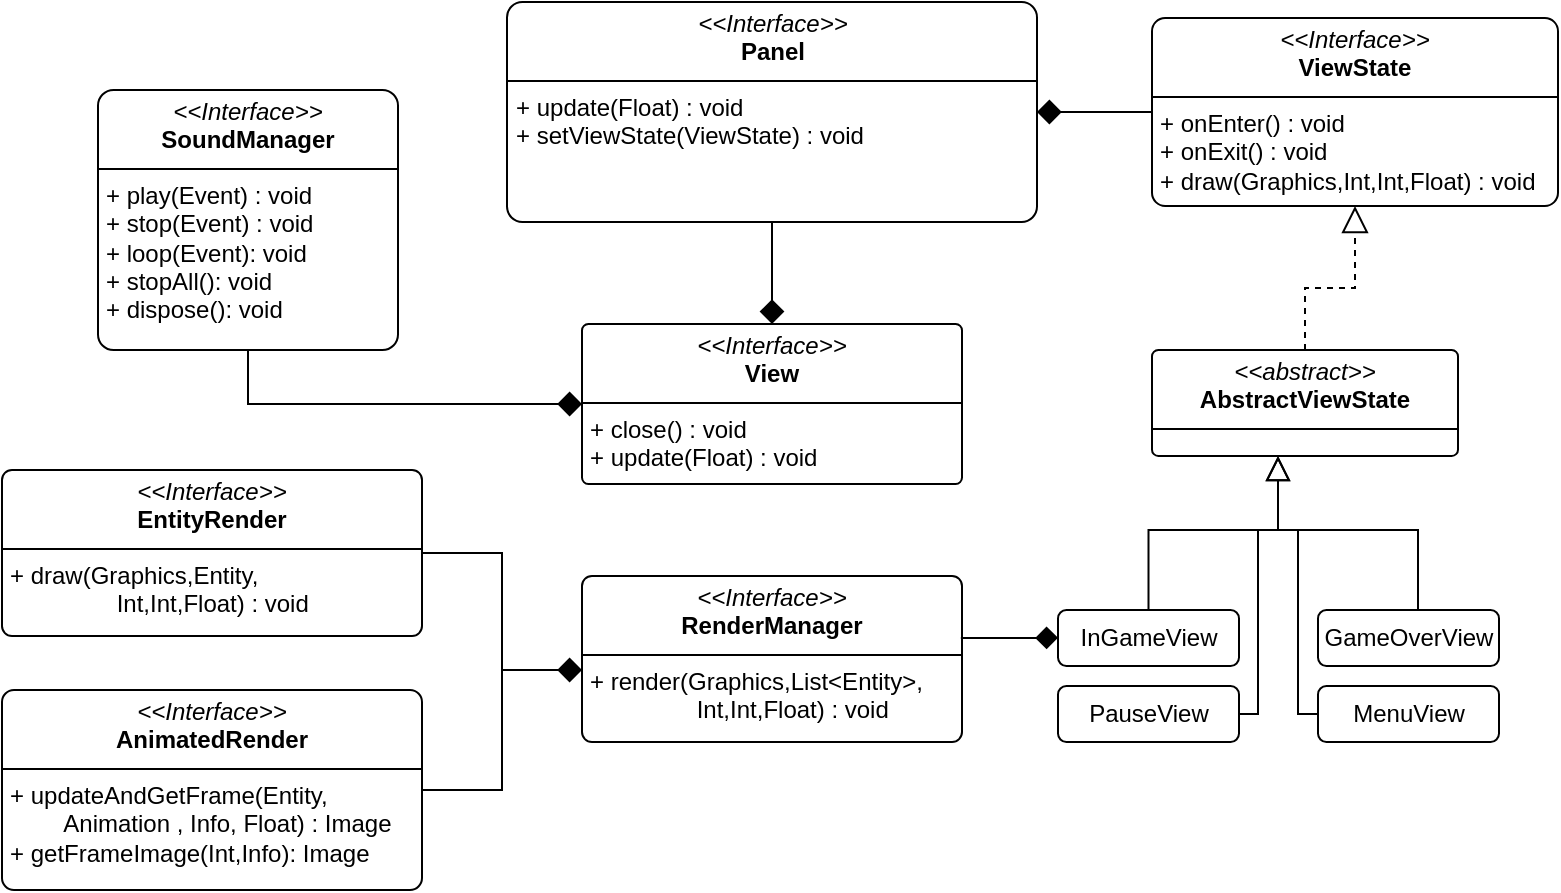 <mxfile version="28.0.4">
  <diagram name="View Interfaces UML" id="v1">
    <mxGraphModel dx="2982" dy="1019" grid="1" gridSize="10" guides="1" tooltips="1" connect="1" arrows="1" fold="1" page="1" pageScale="1" pageWidth="827" pageHeight="1169" math="0" shadow="0">
      <root>
        <mxCell id="0" />
        <mxCell id="1" parent="0" />
        <mxCell id="th7fd5ovUdhD5Mqq8RVe-1" value="&lt;p style=&quot;margin:0px;margin-top:4px;text-align:center;&quot;&gt;&lt;i&gt;&amp;lt;&amp;lt;Interface&amp;gt;&amp;gt;&lt;/i&gt;&lt;br&gt;&lt;b&gt;View&lt;/b&gt;&lt;/p&gt;&lt;hr size=&quot;1&quot; style=&quot;border-style:solid;&quot;&gt;&lt;p style=&quot;margin:0px;margin-left:4px;&quot;&gt;&lt;span style=&quot;text-align: center; background-color: transparent; color: light-dark(rgb(0, 0, 0), rgb(255, 255, 255));&quot;&gt;+ close() : void&lt;/span&gt;&lt;/p&gt;&lt;p style=&quot;margin:0px;margin-left:4px;&quot;&gt;&lt;span style=&quot;background-color: transparent; color: light-dark(rgb(0, 0, 0), rgb(255, 255, 255));&quot;&gt;+ update(Float) : void&lt;/span&gt;&lt;/p&gt;" style="verticalAlign=top;align=left;overflow=fill;html=1;whiteSpace=wrap;rounded=1;arcSize=4;" vertex="1" parent="1">
          <mxGeometry x="32" y="291" width="190" height="80" as="geometry" />
        </mxCell>
        <mxCell id="th7fd5ovUdhD5Mqq8RVe-24" style="edgeStyle=orthogonalEdgeStyle;rounded=0;orthogonalLoop=1;jettySize=auto;html=1;entryX=0.5;entryY=1;entryDx=0;entryDy=0;dashed=1;endArrow=block;endFill=0;endSize=11;" edge="1" parent="1" source="th7fd5ovUdhD5Mqq8RVe-3" target="th7fd5ovUdhD5Mqq8RVe-19">
          <mxGeometry relative="1" as="geometry" />
        </mxCell>
        <mxCell id="th7fd5ovUdhD5Mqq8RVe-3" value="&lt;p style=&quot;margin:0px;margin-top:4px;text-align:center;&quot;&gt;&lt;i&gt;&amp;lt;&amp;lt;abstract&amp;gt;&amp;gt;&lt;/i&gt;&lt;br&gt;&lt;b&gt;AbstractViewState&lt;/b&gt;&lt;/p&gt;&lt;hr size=&quot;1&quot; style=&quot;border-style:solid;&quot;&gt;&lt;p style=&quot;margin:0px;margin-left:4px;&quot;&gt;&lt;br&gt;&lt;/p&gt;" style="verticalAlign=top;align=left;overflow=fill;html=1;whiteSpace=wrap;rounded=1;arcSize=6;" vertex="1" parent="1">
          <mxGeometry x="317" y="304" width="153" height="53" as="geometry" />
        </mxCell>
        <mxCell id="th7fd5ovUdhD5Mqq8RVe-7" value="&lt;p style=&quot;margin:0px;margin-top:4px;text-align:center;&quot;&gt;&lt;i&gt;&amp;lt;&amp;lt;Interface&amp;gt;&amp;gt;&lt;/i&gt;&lt;br&gt;&lt;b&gt;RenderManager&lt;/b&gt;&lt;/p&gt;&lt;hr size=&quot;1&quot; style=&quot;border-style:solid;&quot;&gt;&lt;p style=&quot;margin:0px;margin-left:4px;&quot;&gt;&lt;span style=&quot;text-align: center;&quot;&gt;+ render(Graphics,List&amp;lt;Entity&amp;gt;, &lt;span style=&quot;white-space: pre;&quot;&gt;&#x9;&lt;/span&gt;&lt;span style=&quot;white-space: pre;&quot;&gt;&#x9;&lt;/span&gt;Int,Int,Float) : void&lt;/span&gt;&lt;br&gt;&lt;/p&gt;" style="verticalAlign=top;align=left;overflow=fill;html=1;whiteSpace=wrap;rounded=1;arcSize=6;" vertex="1" parent="1">
          <mxGeometry x="32" y="417" width="190" height="83" as="geometry" />
        </mxCell>
        <mxCell id="th7fd5ovUdhD5Mqq8RVe-10" style="edgeStyle=orthogonalEdgeStyle;rounded=0;orthogonalLoop=1;jettySize=auto;html=1;exitX=0.5;exitY=1;exitDx=0;exitDy=0;entryX=0.5;entryY=0;entryDx=0;entryDy=0;endSize=10;endArrow=diamond;endFill=1;" edge="1" parent="1" source="th7fd5ovUdhD5Mqq8RVe-11" target="th7fd5ovUdhD5Mqq8RVe-1">
          <mxGeometry relative="1" as="geometry" />
        </mxCell>
        <mxCell id="th7fd5ovUdhD5Mqq8RVe-11" value="&lt;p style=&quot;margin:0px;margin-top:4px;text-align:center;&quot;&gt;&lt;i&gt;&amp;lt;&amp;lt;Interface&amp;gt;&amp;gt;&lt;/i&gt;&lt;br&gt;&lt;b&gt;Panel&lt;/b&gt;&lt;/p&gt;&lt;hr size=&quot;1&quot; style=&quot;border-style:solid;&quot;&gt;&lt;p style=&quot;margin:0px;margin-left:4px;&quot;&gt;&lt;span style=&quot;text-align: center;&quot;&gt;+ update(Float) : void&lt;/span&gt;&lt;br style=&quot;text-align: center;&quot;&gt;&lt;span style=&quot;text-align: center;&quot;&gt;+ setViewState(ViewState) : void&lt;/span&gt;&lt;/p&gt;" style="verticalAlign=top;align=left;overflow=fill;html=1;whiteSpace=wrap;rounded=1;arcSize=7;" vertex="1" parent="1">
          <mxGeometry x="-5.5" y="130" width="265" height="110" as="geometry" />
        </mxCell>
        <mxCell id="th7fd5ovUdhD5Mqq8RVe-14" style="edgeStyle=orthogonalEdgeStyle;rounded=0;orthogonalLoop=1;jettySize=auto;html=1;exitX=0.5;exitY=1;exitDx=0;exitDy=0;entryX=0;entryY=0.5;entryDx=0;entryDy=0;endSize=10;endArrow=diamond;endFill=1;" edge="1" parent="1" source="th7fd5ovUdhD5Mqq8RVe-22" target="th7fd5ovUdhD5Mqq8RVe-1">
          <mxGeometry relative="1" as="geometry">
            <mxPoint x="-103" y="331" as="sourcePoint" />
          </mxGeometry>
        </mxCell>
        <mxCell id="th7fd5ovUdhD5Mqq8RVe-18" style="edgeStyle=orthogonalEdgeStyle;rounded=0;orthogonalLoop=1;jettySize=auto;html=1;exitX=0;exitY=0.5;exitDx=0;exitDy=0;entryX=1;entryY=0.5;entryDx=0;entryDy=0;endSize=10;endArrow=diamond;endFill=1;" edge="1" parent="1" source="th7fd5ovUdhD5Mqq8RVe-19" target="th7fd5ovUdhD5Mqq8RVe-11">
          <mxGeometry relative="1" as="geometry" />
        </mxCell>
        <mxCell id="th7fd5ovUdhD5Mqq8RVe-19" value="&lt;p style=&quot;margin:0px;margin-top:4px;text-align:center;&quot;&gt;&lt;i&gt;&amp;lt;&amp;lt;Interface&amp;gt;&amp;gt;&lt;/i&gt;&lt;br&gt;&lt;b&gt;ViewState&lt;/b&gt;&lt;/p&gt;&lt;hr size=&quot;1&quot; style=&quot;border-style:solid;&quot;&gt;&lt;p style=&quot;margin:0px;margin-left:4px;&quot;&gt;&lt;span style=&quot;text-align: center;&quot;&gt;+ onEnter() : void&lt;/span&gt;&lt;br style=&quot;text-align: center;&quot;&gt;&lt;span style=&quot;text-align: center;&quot;&gt;+ onExit() : void&lt;/span&gt;&lt;br style=&quot;text-align: center;&quot;&gt;&lt;span style=&quot;text-align: center;&quot;&gt;+ draw(Graphics,Int,Int,Float) : void&lt;/span&gt;&lt;/p&gt;" style="verticalAlign=top;align=left;overflow=fill;html=1;whiteSpace=wrap;rounded=1;arcSize=7;" vertex="1" parent="1">
          <mxGeometry x="317" y="138" width="203" height="94" as="geometry" />
        </mxCell>
        <mxCell id="th7fd5ovUdhD5Mqq8RVe-22" value="&lt;p style=&quot;margin:0px;margin-top:4px;text-align:center;&quot;&gt;&lt;i&gt;&amp;lt;&amp;lt;Interface&amp;gt;&amp;gt;&lt;/i&gt;&lt;br&gt;&lt;b&gt;SoundManager&lt;/b&gt;&lt;/p&gt;&lt;hr size=&quot;1&quot; style=&quot;border-style:solid;&quot;&gt;&lt;p style=&quot;margin:0px;margin-left:4px;&quot;&gt;&lt;span style=&quot;text-align: center;&quot;&gt;+ play(Event) : void&lt;/span&gt;&lt;br style=&quot;text-align: center;&quot;&gt;&lt;span style=&quot;text-align: center;&quot;&gt;+ stop(Event) : void&lt;/span&gt;&lt;/p&gt;&lt;p style=&quot;margin:0px;margin-left:4px;&quot;&gt;&lt;span style=&quot;text-align: center;&quot;&gt;+ loop(Event): void&lt;/span&gt;&lt;/p&gt;&lt;p style=&quot;margin:0px;margin-left:4px;&quot;&gt;&lt;span style=&quot;text-align: center;&quot;&gt;+ stopAll(): void&lt;/span&gt;&lt;/p&gt;&lt;p style=&quot;margin:0px;margin-left:4px;&quot;&gt;&lt;span style=&quot;text-align: center;&quot;&gt;+ dispose(): void&lt;/span&gt;&lt;/p&gt;" style="verticalAlign=top;align=left;overflow=fill;html=1;whiteSpace=wrap;rounded=1;arcSize=6;" vertex="1" parent="1">
          <mxGeometry x="-210" y="174" width="150" height="130" as="geometry" />
        </mxCell>
        <mxCell id="th7fd5ovUdhD5Mqq8RVe-29" style="edgeStyle=orthogonalEdgeStyle;rounded=0;orthogonalLoop=1;jettySize=auto;html=1;endArrow=block;endFill=0;endSize=10;" edge="1" parent="1" source="th7fd5ovUdhD5Mqq8RVe-25" target="th7fd5ovUdhD5Mqq8RVe-3">
          <mxGeometry relative="1" as="geometry">
            <Array as="points">
              <mxPoint x="315" y="394" />
              <mxPoint x="380" y="394" />
            </Array>
          </mxGeometry>
        </mxCell>
        <mxCell id="th7fd5ovUdhD5Mqq8RVe-25" value="InGameView" style="html=1;whiteSpace=wrap;rounded=1;" vertex="1" parent="1">
          <mxGeometry x="270" y="434" width="90.5" height="28" as="geometry" />
        </mxCell>
        <mxCell id="th7fd5ovUdhD5Mqq8RVe-34" style="edgeStyle=orthogonalEdgeStyle;rounded=0;orthogonalLoop=1;jettySize=auto;html=1;endArrow=none;endFill=0;" edge="1" parent="1" source="th7fd5ovUdhD5Mqq8RVe-26">
          <mxGeometry relative="1" as="geometry">
            <mxPoint x="370" y="394" as="targetPoint" />
            <Array as="points">
              <mxPoint x="370" y="486" />
            </Array>
          </mxGeometry>
        </mxCell>
        <mxCell id="th7fd5ovUdhD5Mqq8RVe-26" value="PauseView" style="html=1;whiteSpace=wrap;rounded=1;" vertex="1" parent="1">
          <mxGeometry x="270" y="472" width="90.5" height="28" as="geometry" />
        </mxCell>
        <mxCell id="th7fd5ovUdhD5Mqq8RVe-33" style="edgeStyle=orthogonalEdgeStyle;rounded=0;orthogonalLoop=1;jettySize=auto;html=1;endArrow=none;endFill=0;" edge="1" parent="1" source="th7fd5ovUdhD5Mqq8RVe-27">
          <mxGeometry relative="1" as="geometry">
            <mxPoint x="380" y="384" as="targetPoint" />
            <Array as="points">
              <mxPoint x="390" y="486" />
              <mxPoint x="390" y="394" />
              <mxPoint x="380" y="394" />
            </Array>
          </mxGeometry>
        </mxCell>
        <mxCell id="th7fd5ovUdhD5Mqq8RVe-27" value="MenuView" style="html=1;whiteSpace=wrap;rounded=1;" vertex="1" parent="1">
          <mxGeometry x="400" y="472" width="90.5" height="28" as="geometry" />
        </mxCell>
        <mxCell id="th7fd5ovUdhD5Mqq8RVe-31" style="edgeStyle=orthogonalEdgeStyle;rounded=0;orthogonalLoop=1;jettySize=auto;html=1;endArrow=block;endFill=0;endSize=10;" edge="1" parent="1" source="th7fd5ovUdhD5Mqq8RVe-28" target="th7fd5ovUdhD5Mqq8RVe-3">
          <mxGeometry relative="1" as="geometry">
            <Array as="points">
              <mxPoint x="450" y="394" />
              <mxPoint x="380" y="394" />
            </Array>
          </mxGeometry>
        </mxCell>
        <mxCell id="th7fd5ovUdhD5Mqq8RVe-28" value="GameOverView" style="html=1;whiteSpace=wrap;rounded=1;" vertex="1" parent="1">
          <mxGeometry x="400" y="434" width="90.5" height="28" as="geometry" />
        </mxCell>
        <mxCell id="th7fd5ovUdhD5Mqq8RVe-38" value="&lt;p style=&quot;margin:0px;margin-top:4px;text-align:center;&quot;&gt;&lt;i&gt;&amp;lt;&amp;lt;Interface&amp;gt;&amp;gt;&lt;/i&gt;&lt;br&gt;&lt;b&gt;EntityRender&lt;/b&gt;&lt;/p&gt;&lt;hr size=&quot;1&quot; style=&quot;border-style:solid;&quot;&gt;&lt;p style=&quot;margin:0px;margin-left:4px;&quot;&gt;&lt;span style=&quot;text-align: center;&quot;&gt;+ draw(Graphics,Entity, &lt;span style=&quot;white-space: pre;&quot;&gt;&#x9;&lt;/span&gt;&lt;span style=&quot;white-space: pre;&quot;&gt;&#x9;&lt;/span&gt;Int,Int,Float) : void&lt;/span&gt;&lt;br&gt;&lt;/p&gt;" style="verticalAlign=top;align=left;overflow=fill;html=1;whiteSpace=wrap;rounded=1;arcSize=6;" vertex="1" parent="1">
          <mxGeometry x="-258" y="364" width="210" height="83" as="geometry" />
        </mxCell>
        <mxCell id="th7fd5ovUdhD5Mqq8RVe-41" style="edgeStyle=orthogonalEdgeStyle;rounded=0;orthogonalLoop=1;jettySize=auto;html=1;endArrow=none;endFill=0;endSize=8;" edge="1" parent="1" source="th7fd5ovUdhD5Mqq8RVe-39">
          <mxGeometry relative="1" as="geometry">
            <mxPoint x="32" y="464" as="targetPoint" />
            <Array as="points">
              <mxPoint x="-8" y="524" />
              <mxPoint x="-8" y="464" />
            </Array>
          </mxGeometry>
        </mxCell>
        <mxCell id="th7fd5ovUdhD5Mqq8RVe-39" value="&lt;p style=&quot;margin:0px;margin-top:4px;text-align:center;&quot;&gt;&lt;i&gt;&amp;lt;&amp;lt;Interface&amp;gt;&amp;gt;&lt;/i&gt;&lt;br&gt;&lt;b&gt;AnimatedRender&lt;/b&gt;&lt;/p&gt;&lt;hr size=&quot;1&quot; style=&quot;border-style:solid;&quot;&gt;&lt;p style=&quot;margin:0px;margin-left:4px;&quot;&gt;&lt;span style=&quot;text-align: center;&quot;&gt;+ updateAndGetFrame(Entity, &lt;span style=&quot;white-space: pre;&quot;&gt;&#x9;&lt;/span&gt;Animation , Info, Float) : Image&lt;/span&gt;&lt;/p&gt;&lt;p style=&quot;margin:0px;margin-left:4px;&quot;&gt;&lt;span style=&quot;text-align: center;&quot;&gt;+ getFrameImage(Int,Info): Image&lt;/span&gt;&lt;/p&gt;" style="verticalAlign=top;align=left;overflow=fill;html=1;whiteSpace=wrap;rounded=1;arcSize=6;" vertex="1" parent="1">
          <mxGeometry x="-258" y="474" width="210" height="100" as="geometry" />
        </mxCell>
        <mxCell id="th7fd5ovUdhD5Mqq8RVe-40" style="edgeStyle=orthogonalEdgeStyle;rounded=0;orthogonalLoop=1;jettySize=auto;html=1;endArrow=diamond;endFill=1;endSize=10;" edge="1" parent="1" source="th7fd5ovUdhD5Mqq8RVe-38" target="th7fd5ovUdhD5Mqq8RVe-7">
          <mxGeometry relative="1" as="geometry">
            <Array as="points">
              <mxPoint x="-8" y="406" />
              <mxPoint x="-8" y="464" />
            </Array>
          </mxGeometry>
        </mxCell>
        <mxCell id="th7fd5ovUdhD5Mqq8RVe-42" style="edgeStyle=orthogonalEdgeStyle;rounded=0;orthogonalLoop=1;jettySize=auto;html=1;entryX=-0.02;entryY=0.536;entryDx=0;entryDy=0;entryPerimeter=0;endArrow=diamond;endFill=1;endSize=9;exitX=0.997;exitY=0.374;exitDx=0;exitDy=0;exitPerimeter=0;" edge="1" parent="1" source="th7fd5ovUdhD5Mqq8RVe-7">
          <mxGeometry relative="1" as="geometry">
            <mxPoint x="223.81" y="447.91" as="sourcePoint" />
            <mxPoint x="270.0" y="447.918" as="targetPoint" />
            <Array as="points" />
          </mxGeometry>
        </mxCell>
      </root>
    </mxGraphModel>
  </diagram>
</mxfile>
